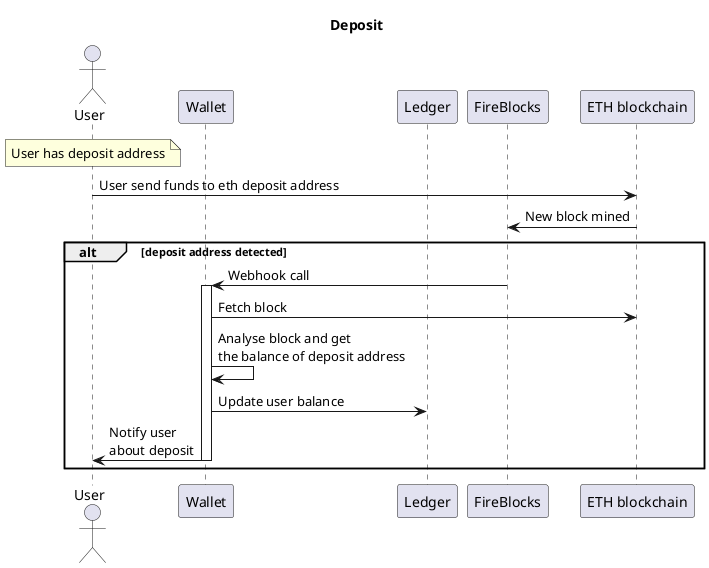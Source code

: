 @startuml

title "Deposit"

actor "User" as u

participant "Wallet" as wallet
participant "Ledger" as ledger
participant "FireBlocks" as fb
participant "ETH blockchain" as eb

note over u: User has deposit address

u -> eb: User send funds to eth deposit address
eb -> fb: New block mined

alt deposit address detected
fb -> wallet++: Webhook call
wallet -> eb: Fetch block
wallet -> wallet: Analyse block and get\nthe balance of deposit address
wallet -> ledger: Update user balance
wallet -> u--: Notify user\nabout deposit
end group

@enduml